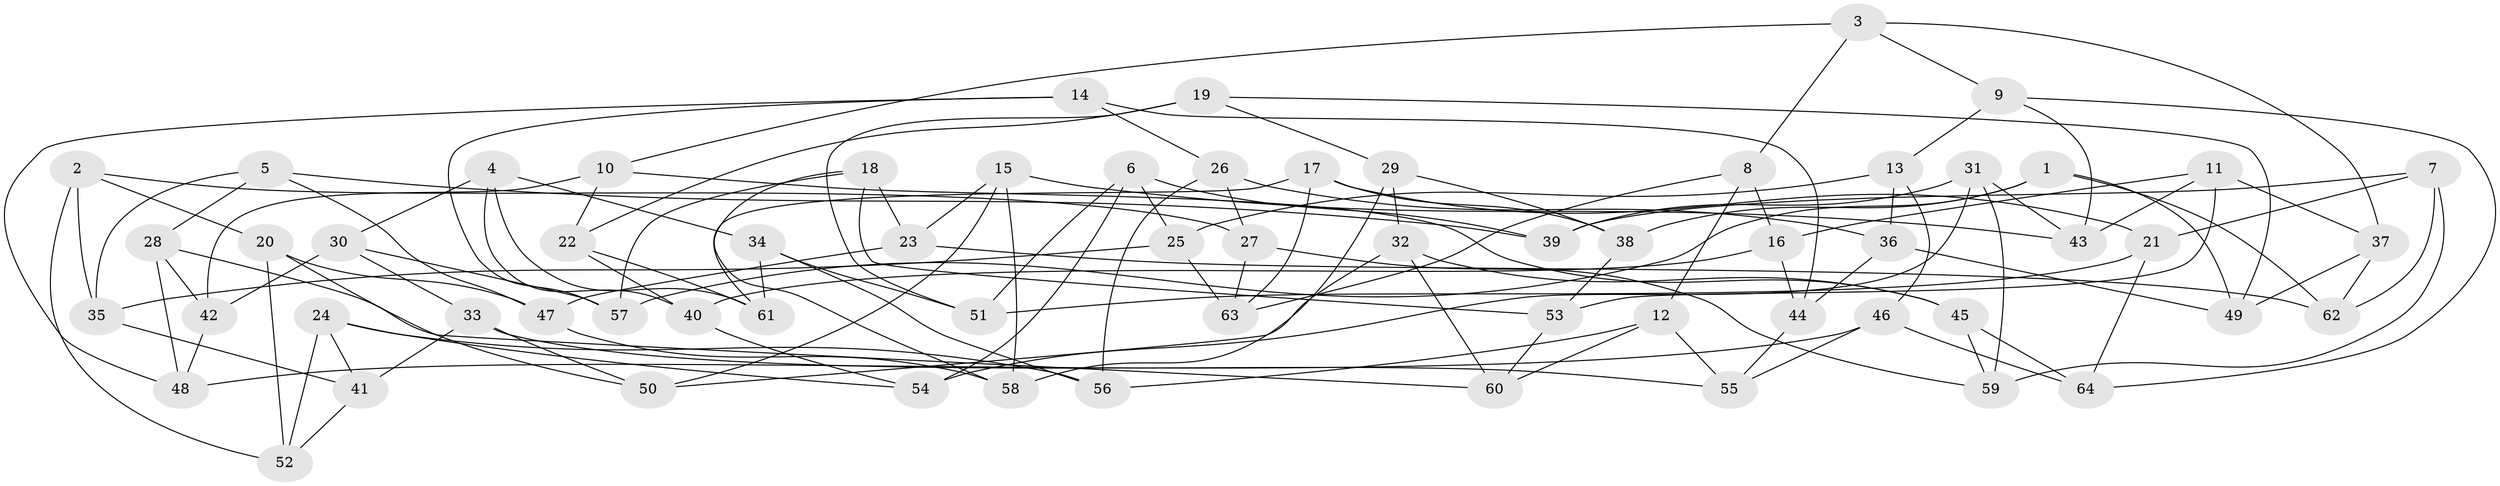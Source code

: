 // coarse degree distribution, {6: 0.044444444444444446, 10: 0.06666666666666667, 4: 0.7777777777777778, 7: 0.022222222222222223, 2: 0.022222222222222223, 3: 0.06666666666666667}
// Generated by graph-tools (version 1.1) at 2025/53/03/04/25 22:53:38]
// undirected, 64 vertices, 128 edges
graph export_dot {
  node [color=gray90,style=filled];
  1;
  2;
  3;
  4;
  5;
  6;
  7;
  8;
  9;
  10;
  11;
  12;
  13;
  14;
  15;
  16;
  17;
  18;
  19;
  20;
  21;
  22;
  23;
  24;
  25;
  26;
  27;
  28;
  29;
  30;
  31;
  32;
  33;
  34;
  35;
  36;
  37;
  38;
  39;
  40;
  41;
  42;
  43;
  44;
  45;
  46;
  47;
  48;
  49;
  50;
  51;
  52;
  53;
  54;
  55;
  56;
  57;
  58;
  59;
  60;
  61;
  62;
  63;
  64;
  1 -- 38;
  1 -- 62;
  1 -- 49;
  1 -- 57;
  2 -- 27;
  2 -- 20;
  2 -- 52;
  2 -- 35;
  3 -- 9;
  3 -- 8;
  3 -- 10;
  3 -- 37;
  4 -- 40;
  4 -- 30;
  4 -- 34;
  4 -- 61;
  5 -- 28;
  5 -- 39;
  5 -- 47;
  5 -- 35;
  6 -- 39;
  6 -- 51;
  6 -- 25;
  6 -- 54;
  7 -- 62;
  7 -- 21;
  7 -- 39;
  7 -- 59;
  8 -- 63;
  8 -- 16;
  8 -- 12;
  9 -- 13;
  9 -- 64;
  9 -- 43;
  10 -- 22;
  10 -- 45;
  10 -- 42;
  11 -- 53;
  11 -- 16;
  11 -- 43;
  11 -- 37;
  12 -- 55;
  12 -- 56;
  12 -- 60;
  13 -- 36;
  13 -- 46;
  13 -- 25;
  14 -- 48;
  14 -- 57;
  14 -- 26;
  14 -- 44;
  15 -- 43;
  15 -- 23;
  15 -- 58;
  15 -- 50;
  16 -- 44;
  16 -- 40;
  17 -- 21;
  17 -- 63;
  17 -- 61;
  17 -- 38;
  18 -- 53;
  18 -- 23;
  18 -- 57;
  18 -- 58;
  19 -- 22;
  19 -- 29;
  19 -- 49;
  19 -- 51;
  20 -- 47;
  20 -- 52;
  20 -- 50;
  21 -- 64;
  21 -- 51;
  22 -- 40;
  22 -- 61;
  23 -- 62;
  23 -- 47;
  24 -- 56;
  24 -- 41;
  24 -- 54;
  24 -- 52;
  25 -- 35;
  25 -- 63;
  26 -- 36;
  26 -- 56;
  26 -- 27;
  27 -- 63;
  27 -- 59;
  28 -- 60;
  28 -- 42;
  28 -- 48;
  29 -- 38;
  29 -- 32;
  29 -- 58;
  30 -- 42;
  30 -- 57;
  30 -- 33;
  31 -- 39;
  31 -- 59;
  31 -- 43;
  31 -- 54;
  32 -- 45;
  32 -- 50;
  32 -- 60;
  33 -- 55;
  33 -- 50;
  33 -- 41;
  34 -- 56;
  34 -- 51;
  34 -- 61;
  35 -- 41;
  36 -- 49;
  36 -- 44;
  37 -- 49;
  37 -- 62;
  38 -- 53;
  40 -- 54;
  41 -- 52;
  42 -- 48;
  44 -- 55;
  45 -- 64;
  45 -- 59;
  46 -- 48;
  46 -- 55;
  46 -- 64;
  47 -- 58;
  53 -- 60;
}
